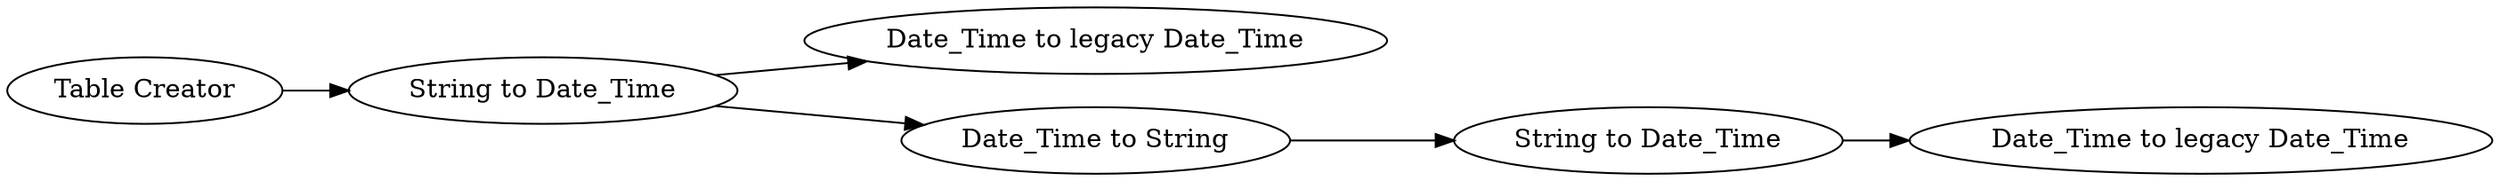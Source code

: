 digraph {
	1 -> 2
	2 -> 3
	2 -> 5
	7 -> 6
	5 -> 7
	5 [label="Date_Time to String"]
	1 [label="Table Creator"]
	7 [label="String to Date_Time"]
	6 [label="Date_Time to legacy Date_Time"]
	3 [label="Date_Time to legacy Date_Time"]
	2 [label="String to Date_Time"]
	rankdir=LR
}
